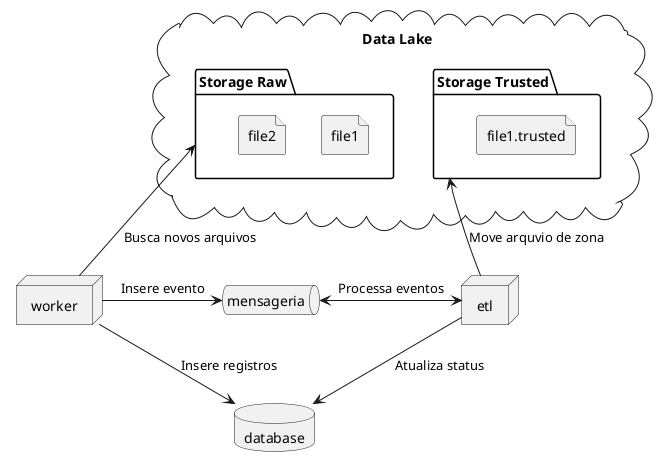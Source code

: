@startuml GloboTeste

cloud cloud as "Data Lake" {
    folder raw as "Storage Raw" {

        file file1
        file file2
    }
    folder trusted as "Storage Trusted" {

        file file1.trusted
    }
}

node worker
database database
queue mensageria
node etl

worker -up-> raw: Busca novos arquivos
worker -down-> database: Insere registros
worker -right-> mensageria: Insere evento

etl -> database: Atualiza status
etl <-left-> mensageria: Processa eventos
etl -up-> trusted: Move arquvio de zona

@enduml